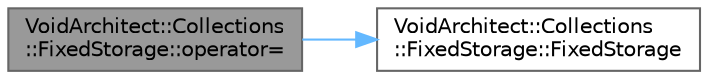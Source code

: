 digraph "VoidArchitect::Collections::FixedStorage::operator="
{
 // LATEX_PDF_SIZE
  bgcolor="transparent";
  edge [fontname=Helvetica,fontsize=10,labelfontname=Helvetica,labelfontsize=10];
  node [fontname=Helvetica,fontsize=10,shape=box,height=0.2,width=0.4];
  rankdir="LR";
  Node1 [id="Node000001",label="VoidArchitect::Collections\l::FixedStorage::operator=",height=0.2,width=0.4,color="gray40", fillcolor="grey60", style="filled", fontcolor="black",tooltip=" "];
  Node1 -> Node2 [id="edge1_Node000001_Node000002",color="steelblue1",style="solid",tooltip=" "];
  Node2 [id="Node000002",label="VoidArchitect::Collections\l::FixedStorage::FixedStorage",height=0.2,width=0.4,color="grey40", fillcolor="white", style="filled",URL="$class_void_architect_1_1_collections_1_1_fixed_storage.html#a0e6291979b1a7f5d80eefc093c71523a",tooltip="Default constructor."];
}
